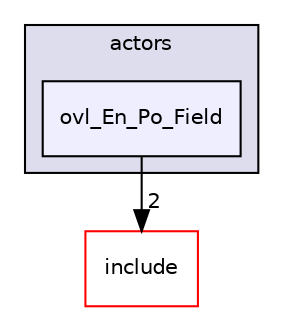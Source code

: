 digraph "src/overlays/actors/ovl_En_Po_Field" {
  compound=true
  node [ fontsize="10", fontname="Helvetica"];
  edge [ labelfontsize="10", labelfontname="Helvetica"];
  subgraph clusterdir_e93473484be31ce7bcb356bd643a22f8 {
    graph [ bgcolor="#ddddee", pencolor="black", label="actors" fontname="Helvetica", fontsize="10", URL="dir_e93473484be31ce7bcb356bd643a22f8.html"]
  dir_4c70f221da7ed127ea2bd50cf2662b90 [shape=box, label="ovl_En_Po_Field", style="filled", fillcolor="#eeeeff", pencolor="black", URL="dir_4c70f221da7ed127ea2bd50cf2662b90.html"];
  }
  dir_d44c64559bbebec7f509842c48db8b23 [shape=box label="include" fillcolor="white" style="filled" color="red" URL="dir_d44c64559bbebec7f509842c48db8b23.html"];
  dir_4c70f221da7ed127ea2bd50cf2662b90->dir_d44c64559bbebec7f509842c48db8b23 [headlabel="2", labeldistance=1.5 headhref="dir_000326_000000.html"];
}
